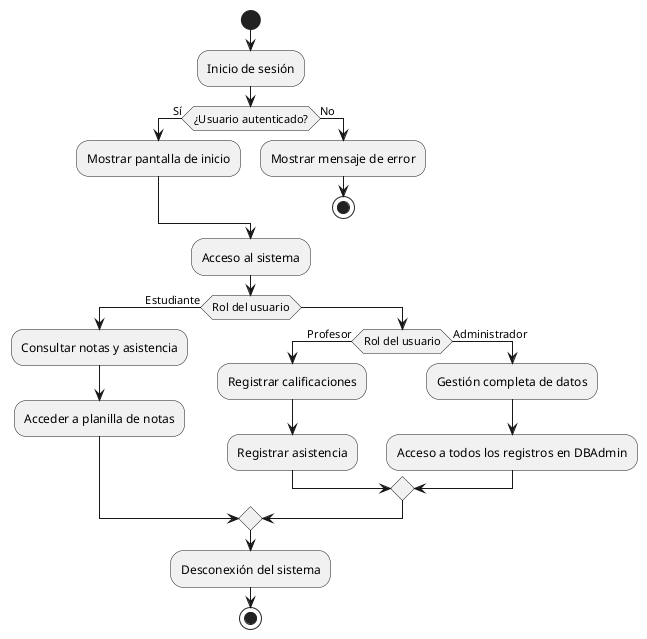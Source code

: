 @startuml actividad

start

:Inicio de sesión;
if (¿Usuario autenticado?) then (Sí)
    :Mostrar pantalla de inicio;
else (No)
    :Mostrar mensaje de error;
    stop
endif

:Acceso al sistema;
if (Rol del usuario) then
    ->Estudiante;
    :Consultar notas y asistencia;
    :Acceder a planilla de notas;
else
    if (Rol del usuario) then
        ->Profesor;
        :Registrar calificaciones;
        :Registrar asistencia;
    else
        ->Administrador;
        :Gestión completa de datos;
        :Acceso a todos los registros en DBAdmin;
    endif
endif

:Desconexión del sistema;
stop

@enduml
